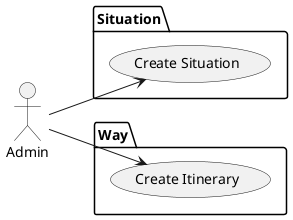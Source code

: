 @startuml
left to right direction
actor Admin
package Situation {
  Admin --> (Create Situation)
}

package Way {
  Admin --> (Create Itinerary)
}
@enduml